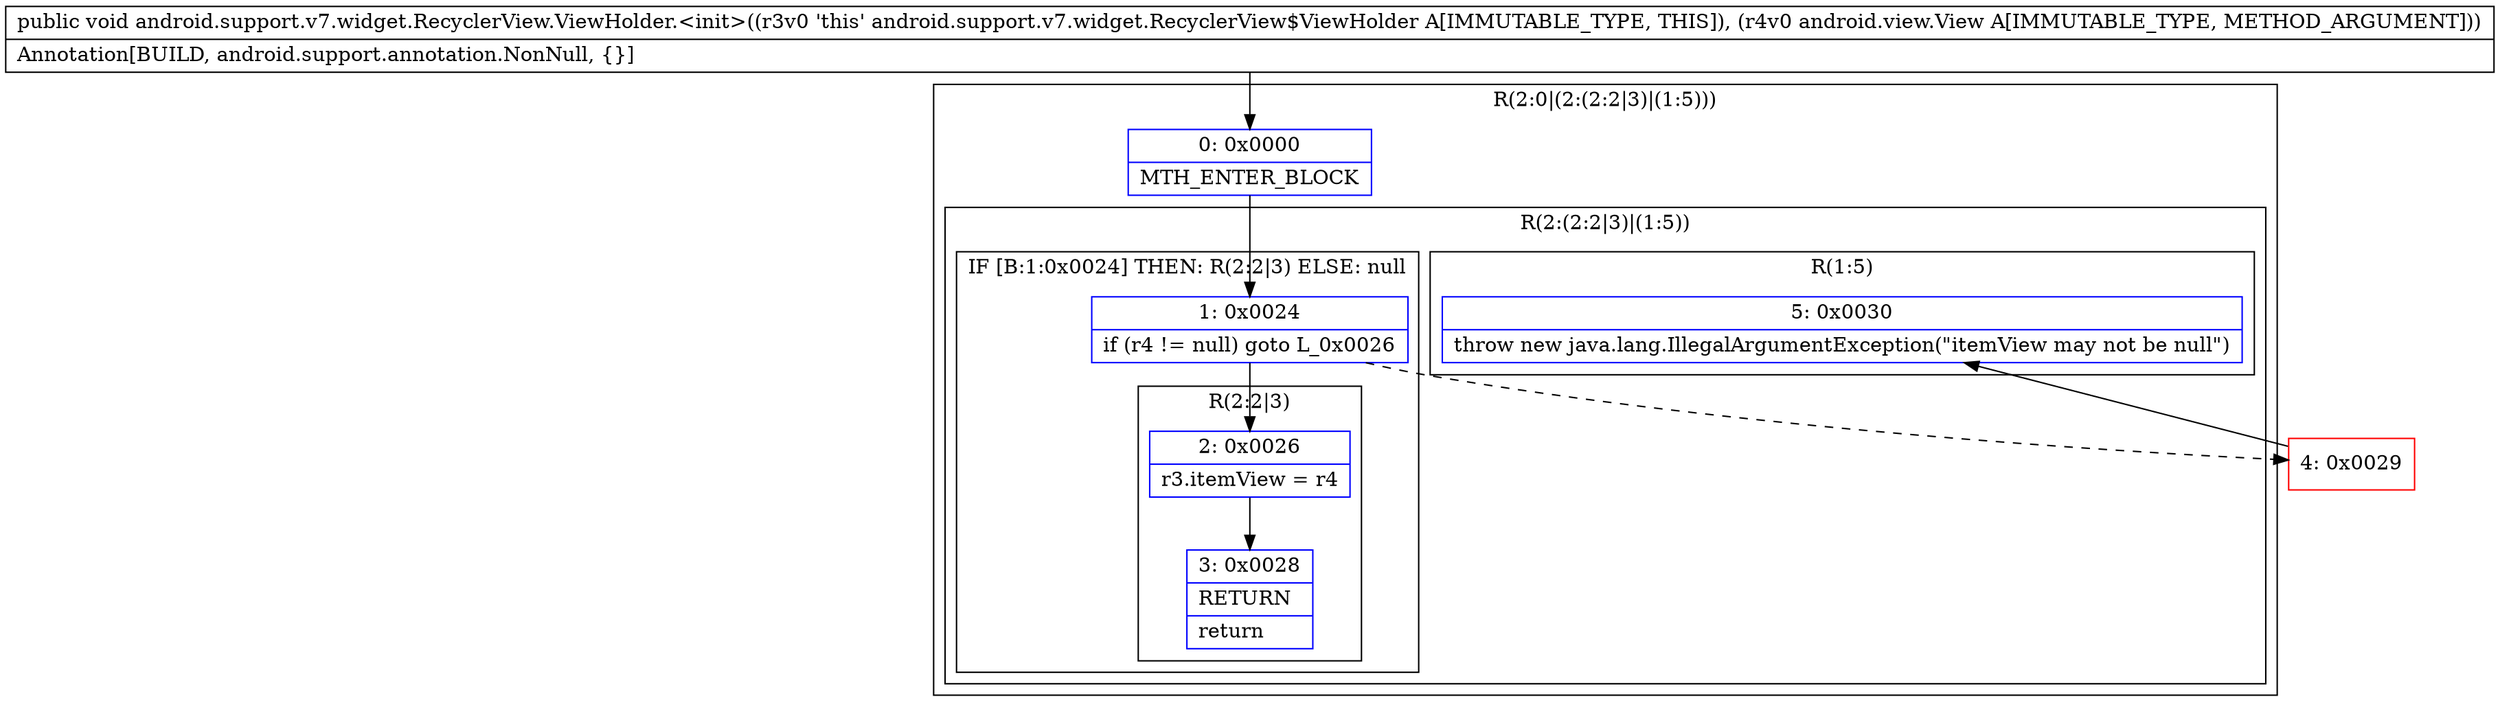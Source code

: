 digraph "CFG forandroid.support.v7.widget.RecyclerView.ViewHolder.\<init\>(Landroid\/view\/View;)V" {
subgraph cluster_Region_1025456606 {
label = "R(2:0|(2:(2:2|3)|(1:5)))";
node [shape=record,color=blue];
Node_0 [shape=record,label="{0\:\ 0x0000|MTH_ENTER_BLOCK\l}"];
subgraph cluster_Region_1601222995 {
label = "R(2:(2:2|3)|(1:5))";
node [shape=record,color=blue];
subgraph cluster_IfRegion_457907505 {
label = "IF [B:1:0x0024] THEN: R(2:2|3) ELSE: null";
node [shape=record,color=blue];
Node_1 [shape=record,label="{1\:\ 0x0024|if (r4 != null) goto L_0x0026\l}"];
subgraph cluster_Region_950304007 {
label = "R(2:2|3)";
node [shape=record,color=blue];
Node_2 [shape=record,label="{2\:\ 0x0026|r3.itemView = r4\l}"];
Node_3 [shape=record,label="{3\:\ 0x0028|RETURN\l|return\l}"];
}
}
subgraph cluster_Region_2092003844 {
label = "R(1:5)";
node [shape=record,color=blue];
Node_5 [shape=record,label="{5\:\ 0x0030|throw new java.lang.IllegalArgumentException(\"itemView may not be null\")\l}"];
}
}
}
Node_4 [shape=record,color=red,label="{4\:\ 0x0029}"];
MethodNode[shape=record,label="{public void android.support.v7.widget.RecyclerView.ViewHolder.\<init\>((r3v0 'this' android.support.v7.widget.RecyclerView$ViewHolder A[IMMUTABLE_TYPE, THIS]), (r4v0 android.view.View A[IMMUTABLE_TYPE, METHOD_ARGUMENT]))  | Annotation[BUILD, android.support.annotation.NonNull, \{\}]\l}"];
MethodNode -> Node_0;
Node_0 -> Node_1;
Node_1 -> Node_2;
Node_1 -> Node_4[style=dashed];
Node_2 -> Node_3;
Node_4 -> Node_5;
}

